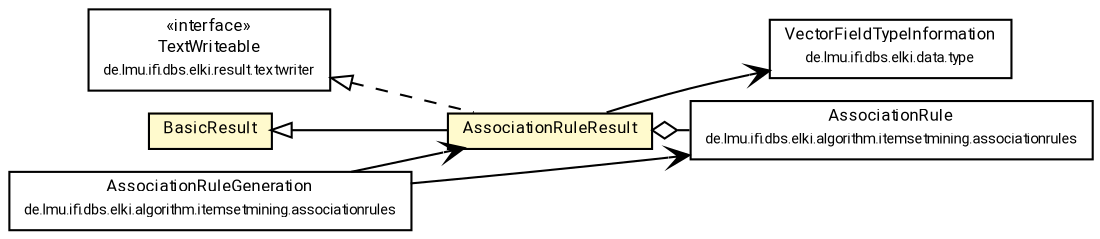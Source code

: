 #!/usr/local/bin/dot
#
# Class diagram 
# Generated by UMLGraph version R5_7_2-60-g0e99a6 (http://www.spinellis.gr/umlgraph/)
#

digraph G {
	graph [fontnames="svg"]
	edge [fontname="Roboto",fontsize=7,labelfontname="Roboto",labelfontsize=7,color="black"];
	node [fontname="Roboto",fontcolor="black",fontsize=8,shape=plaintext,margin=0,width=0,height=0];
	nodesep=0.15;
	ranksep=0.25;
	rankdir=LR;
	// de.lmu.ifi.dbs.elki.result.textwriter.TextWriteable
	c1691717 [label=<<table title="de.lmu.ifi.dbs.elki.result.textwriter.TextWriteable" border="0" cellborder="1" cellspacing="0" cellpadding="2" href="textwriter/TextWriteable.html" target="_parent">
		<tr><td><table border="0" cellspacing="0" cellpadding="1">
		<tr><td align="center" balign="center"> &#171;interface&#187; </td></tr>
		<tr><td align="center" balign="center"> <font face="Roboto">TextWriteable</font> </td></tr>
		<tr><td align="center" balign="center"> <font face="Roboto" point-size="7.0">de.lmu.ifi.dbs.elki.result.textwriter</font> </td></tr>
		</table></td></tr>
		</table>>, URL="textwriter/TextWriteable.html"];
	// de.lmu.ifi.dbs.elki.result.BasicResult
	c1691718 [label=<<table title="de.lmu.ifi.dbs.elki.result.BasicResult" border="0" cellborder="1" cellspacing="0" cellpadding="2" bgcolor="LemonChiffon" href="BasicResult.html" target="_parent">
		<tr><td><table border="0" cellspacing="0" cellpadding="1">
		<tr><td align="center" balign="center"> <font face="Roboto">BasicResult</font> </td></tr>
		</table></td></tr>
		</table>>, URL="BasicResult.html"];
	// de.lmu.ifi.dbs.elki.data.type.VectorFieldTypeInformation<V extends de.lmu.ifi.dbs.elki.data.FeatureVector<?>>
	c1691827 [label=<<table title="de.lmu.ifi.dbs.elki.data.type.VectorFieldTypeInformation" border="0" cellborder="1" cellspacing="0" cellpadding="2" href="../data/type/VectorFieldTypeInformation.html" target="_parent">
		<tr><td><table border="0" cellspacing="0" cellpadding="1">
		<tr><td align="center" balign="center"> <font face="Roboto">VectorFieldTypeInformation</font> </td></tr>
		<tr><td align="center" balign="center"> <font face="Roboto" point-size="7.0">de.lmu.ifi.dbs.elki.data.type</font> </td></tr>
		</table></td></tr>
		</table>>, URL="../data/type/VectorFieldTypeInformation.html"];
	// de.lmu.ifi.dbs.elki.result.AssociationRuleResult
	c1693466 [label=<<table title="de.lmu.ifi.dbs.elki.result.AssociationRuleResult" border="0" cellborder="1" cellspacing="0" cellpadding="2" bgcolor="lemonChiffon" href="AssociationRuleResult.html" target="_parent">
		<tr><td><table border="0" cellspacing="0" cellpadding="1">
		<tr><td align="center" balign="center"> <font face="Roboto">AssociationRuleResult</font> </td></tr>
		</table></td></tr>
		</table>>, URL="AssociationRuleResult.html"];
	// de.lmu.ifi.dbs.elki.algorithm.itemsetmining.associationrules.AssociationRuleGeneration
	c1693488 [label=<<table title="de.lmu.ifi.dbs.elki.algorithm.itemsetmining.associationrules.AssociationRuleGeneration" border="0" cellborder="1" cellspacing="0" cellpadding="2" href="../algorithm/itemsetmining/associationrules/AssociationRuleGeneration.html" target="_parent">
		<tr><td><table border="0" cellspacing="0" cellpadding="1">
		<tr><td align="center" balign="center"> <font face="Roboto">AssociationRuleGeneration</font> </td></tr>
		<tr><td align="center" balign="center"> <font face="Roboto" point-size="7.0">de.lmu.ifi.dbs.elki.algorithm.itemsetmining.associationrules</font> </td></tr>
		</table></td></tr>
		</table>>, URL="../algorithm/itemsetmining/associationrules/AssociationRuleGeneration.html"];
	// de.lmu.ifi.dbs.elki.algorithm.itemsetmining.associationrules.AssociationRule
	c1693493 [label=<<table title="de.lmu.ifi.dbs.elki.algorithm.itemsetmining.associationrules.AssociationRule" border="0" cellborder="1" cellspacing="0" cellpadding="2" href="../algorithm/itemsetmining/associationrules/AssociationRule.html" target="_parent">
		<tr><td><table border="0" cellspacing="0" cellpadding="1">
		<tr><td align="center" balign="center"> <font face="Roboto">AssociationRule</font> </td></tr>
		<tr><td align="center" balign="center"> <font face="Roboto" point-size="7.0">de.lmu.ifi.dbs.elki.algorithm.itemsetmining.associationrules</font> </td></tr>
		</table></td></tr>
		</table>>, URL="../algorithm/itemsetmining/associationrules/AssociationRule.html"];
	// de.lmu.ifi.dbs.elki.result.AssociationRuleResult extends de.lmu.ifi.dbs.elki.result.BasicResult
	c1691718 -> c1693466 [arrowtail=empty,dir=back,weight=10];
	// de.lmu.ifi.dbs.elki.result.AssociationRuleResult implements de.lmu.ifi.dbs.elki.result.textwriter.TextWriteable
	c1691717 -> c1693466 [arrowtail=empty,style=dashed,dir=back,weight=9];
	// de.lmu.ifi.dbs.elki.result.AssociationRuleResult has de.lmu.ifi.dbs.elki.algorithm.itemsetmining.associationrules.AssociationRule
	c1693466 -> c1693493 [arrowhead=none,arrowtail=ediamond,dir=back,weight=4];
	// de.lmu.ifi.dbs.elki.algorithm.itemsetmining.associationrules.AssociationRuleGeneration navassoc de.lmu.ifi.dbs.elki.result.AssociationRuleResult
	c1693488 -> c1693466 [arrowhead=open,weight=1];
	// de.lmu.ifi.dbs.elki.algorithm.itemsetmining.associationrules.AssociationRuleGeneration navassoc de.lmu.ifi.dbs.elki.algorithm.itemsetmining.associationrules.AssociationRule
	c1693488 -> c1693493 [arrowhead=open,weight=1];
	// de.lmu.ifi.dbs.elki.result.AssociationRuleResult navassoc de.lmu.ifi.dbs.elki.data.type.VectorFieldTypeInformation<V extends de.lmu.ifi.dbs.elki.data.FeatureVector<?>>
	c1693466 -> c1691827 [arrowhead=open,weight=1];
}

